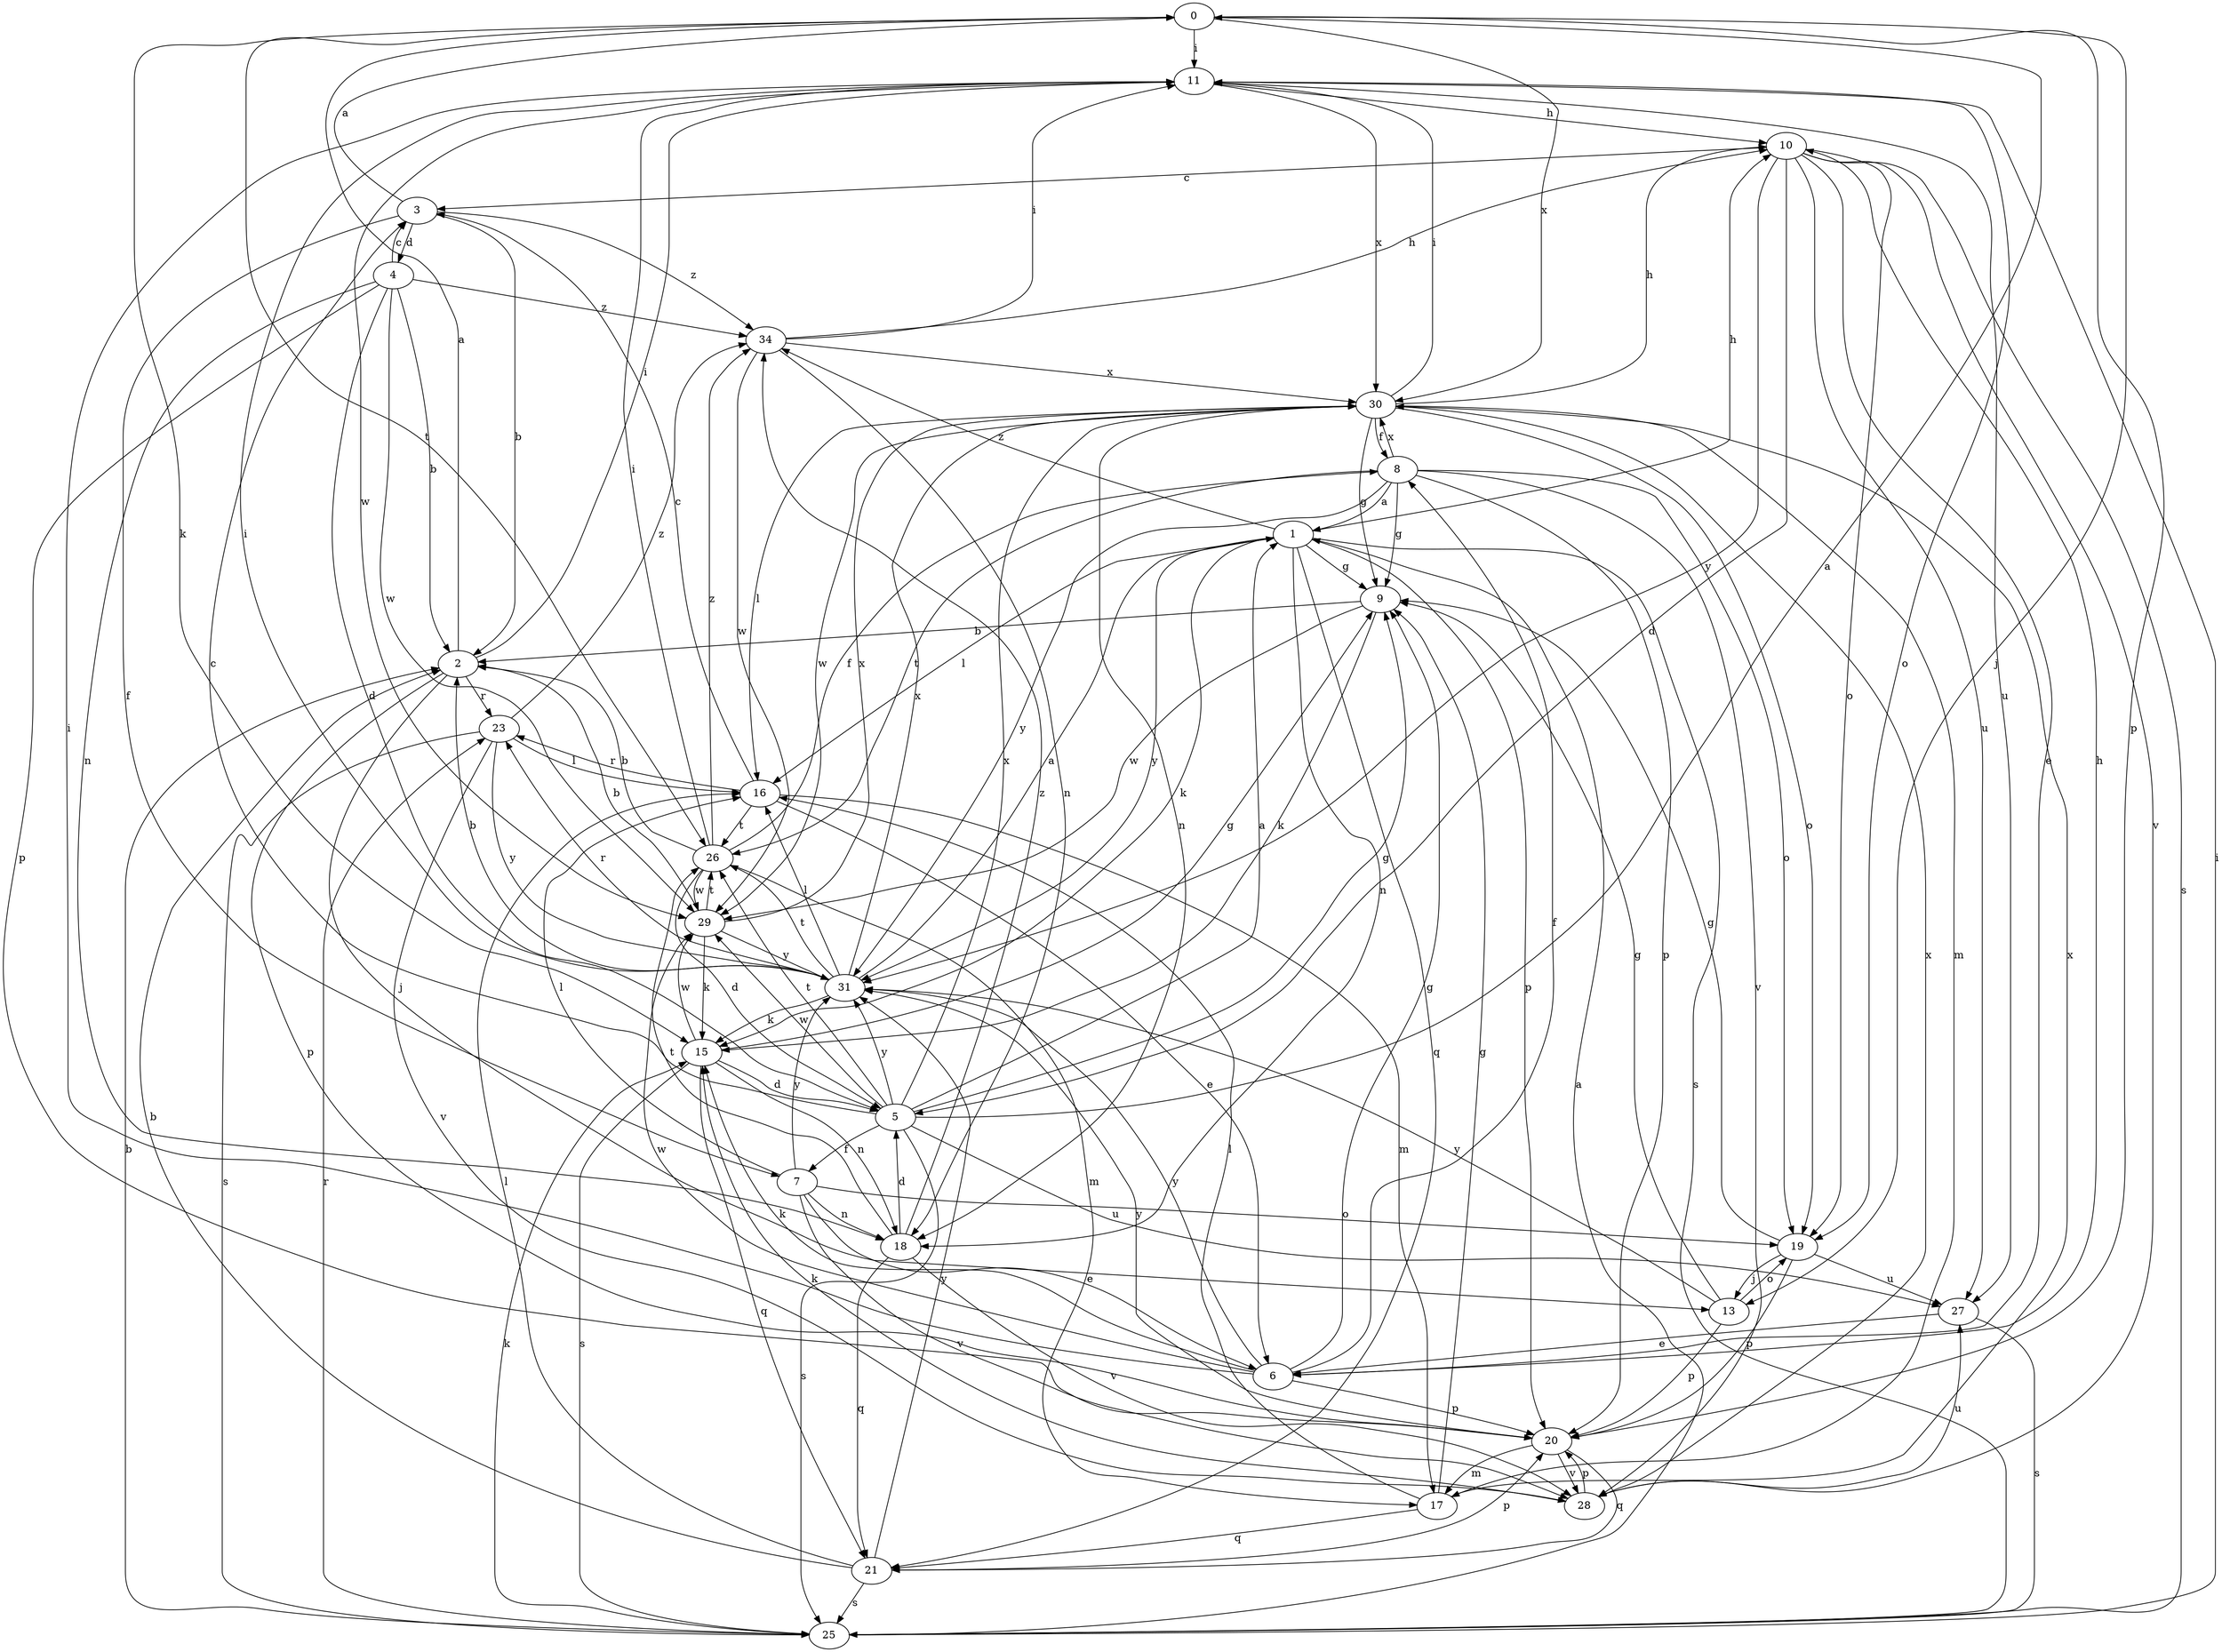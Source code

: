 strict digraph  {
0;
1;
2;
3;
4;
5;
6;
7;
8;
9;
10;
11;
13;
15;
16;
17;
18;
19;
20;
21;
23;
25;
26;
27;
28;
29;
30;
31;
34;
0 -> 11  [label=i];
0 -> 13  [label=j];
0 -> 15  [label=k];
0 -> 20  [label=p];
0 -> 26  [label=t];
0 -> 30  [label=x];
1 -> 9  [label=g];
1 -> 10  [label=h];
1 -> 15  [label=k];
1 -> 16  [label=l];
1 -> 18  [label=n];
1 -> 20  [label=p];
1 -> 21  [label=q];
1 -> 25  [label=s];
1 -> 31  [label=y];
1 -> 34  [label=z];
2 -> 0  [label=a];
2 -> 11  [label=i];
2 -> 13  [label=j];
2 -> 20  [label=p];
2 -> 23  [label=r];
3 -> 0  [label=a];
3 -> 2  [label=b];
3 -> 4  [label=d];
3 -> 7  [label=f];
3 -> 34  [label=z];
4 -> 2  [label=b];
4 -> 3  [label=c];
4 -> 5  [label=d];
4 -> 18  [label=n];
4 -> 20  [label=p];
4 -> 29  [label=w];
4 -> 34  [label=z];
5 -> 0  [label=a];
5 -> 1  [label=a];
5 -> 3  [label=c];
5 -> 7  [label=f];
5 -> 9  [label=g];
5 -> 25  [label=s];
5 -> 26  [label=t];
5 -> 27  [label=u];
5 -> 29  [label=w];
5 -> 30  [label=x];
5 -> 31  [label=y];
6 -> 8  [label=f];
6 -> 9  [label=g];
6 -> 10  [label=h];
6 -> 11  [label=i];
6 -> 15  [label=k];
6 -> 20  [label=p];
6 -> 29  [label=w];
6 -> 31  [label=y];
7 -> 6  [label=e];
7 -> 16  [label=l];
7 -> 18  [label=n];
7 -> 19  [label=o];
7 -> 28  [label=v];
7 -> 31  [label=y];
8 -> 1  [label=a];
8 -> 9  [label=g];
8 -> 19  [label=o];
8 -> 20  [label=p];
8 -> 26  [label=t];
8 -> 28  [label=v];
8 -> 30  [label=x];
8 -> 31  [label=y];
9 -> 2  [label=b];
9 -> 15  [label=k];
9 -> 29  [label=w];
10 -> 3  [label=c];
10 -> 5  [label=d];
10 -> 6  [label=e];
10 -> 19  [label=o];
10 -> 25  [label=s];
10 -> 27  [label=u];
10 -> 28  [label=v];
10 -> 31  [label=y];
11 -> 10  [label=h];
11 -> 19  [label=o];
11 -> 27  [label=u];
11 -> 29  [label=w];
11 -> 30  [label=x];
13 -> 9  [label=g];
13 -> 19  [label=o];
13 -> 20  [label=p];
13 -> 31  [label=y];
15 -> 5  [label=d];
15 -> 9  [label=g];
15 -> 18  [label=n];
15 -> 21  [label=q];
15 -> 25  [label=s];
15 -> 29  [label=w];
16 -> 3  [label=c];
16 -> 6  [label=e];
16 -> 17  [label=m];
16 -> 23  [label=r];
16 -> 26  [label=t];
17 -> 9  [label=g];
17 -> 16  [label=l];
17 -> 21  [label=q];
17 -> 30  [label=x];
18 -> 5  [label=d];
18 -> 21  [label=q];
18 -> 26  [label=t];
18 -> 28  [label=v];
18 -> 34  [label=z];
19 -> 9  [label=g];
19 -> 13  [label=j];
19 -> 20  [label=p];
19 -> 27  [label=u];
20 -> 17  [label=m];
20 -> 21  [label=q];
20 -> 28  [label=v];
20 -> 31  [label=y];
21 -> 2  [label=b];
21 -> 16  [label=l];
21 -> 20  [label=p];
21 -> 25  [label=s];
21 -> 31  [label=y];
23 -> 16  [label=l];
23 -> 25  [label=s];
23 -> 28  [label=v];
23 -> 31  [label=y];
23 -> 34  [label=z];
25 -> 1  [label=a];
25 -> 2  [label=b];
25 -> 11  [label=i];
25 -> 15  [label=k];
25 -> 23  [label=r];
26 -> 2  [label=b];
26 -> 5  [label=d];
26 -> 8  [label=f];
26 -> 11  [label=i];
26 -> 17  [label=m];
26 -> 29  [label=w];
26 -> 34  [label=z];
27 -> 6  [label=e];
27 -> 25  [label=s];
28 -> 15  [label=k];
28 -> 20  [label=p];
28 -> 27  [label=u];
28 -> 30  [label=x];
29 -> 2  [label=b];
29 -> 15  [label=k];
29 -> 26  [label=t];
29 -> 30  [label=x];
29 -> 31  [label=y];
30 -> 8  [label=f];
30 -> 9  [label=g];
30 -> 10  [label=h];
30 -> 11  [label=i];
30 -> 16  [label=l];
30 -> 17  [label=m];
30 -> 18  [label=n];
30 -> 19  [label=o];
30 -> 29  [label=w];
31 -> 1  [label=a];
31 -> 2  [label=b];
31 -> 11  [label=i];
31 -> 15  [label=k];
31 -> 16  [label=l];
31 -> 23  [label=r];
31 -> 26  [label=t];
31 -> 30  [label=x];
34 -> 10  [label=h];
34 -> 11  [label=i];
34 -> 18  [label=n];
34 -> 29  [label=w];
34 -> 30  [label=x];
}

